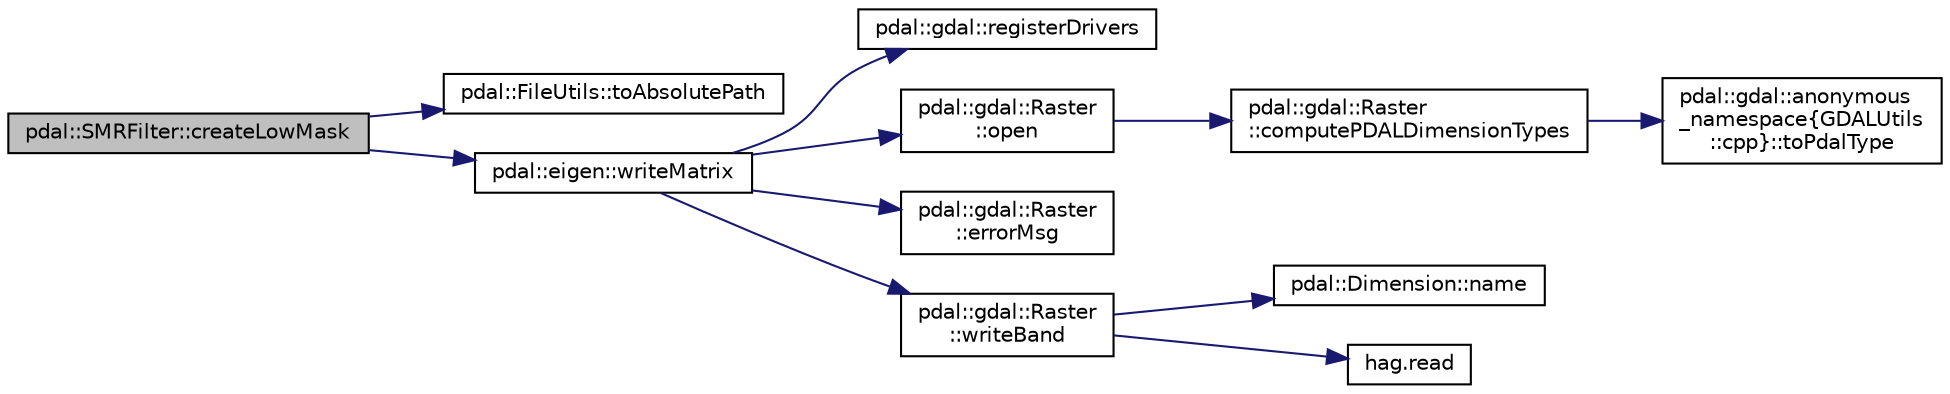 digraph "pdal::SMRFilter::createLowMask"
{
  edge [fontname="Helvetica",fontsize="10",labelfontname="Helvetica",labelfontsize="10"];
  node [fontname="Helvetica",fontsize="10",shape=record];
  rankdir="LR";
  Node1 [label="pdal::SMRFilter::createLowMask",height=0.2,width=0.4,color="black", fillcolor="grey75", style="filled", fontcolor="black"];
  Node1 -> Node2 [color="midnightblue",fontsize="10",style="solid",fontname="Helvetica"];
  Node2 [label="pdal::FileUtils::toAbsolutePath",height=0.2,width=0.4,color="black", fillcolor="white", style="filled",URL="$namespacepdal_1_1FileUtils.html#a538c47da3e98daa37d68b568ca849ac9"];
  Node1 -> Node3 [color="midnightblue",fontsize="10",style="solid",fontname="Helvetica"];
  Node3 [label="pdal::eigen::writeMatrix",height=0.2,width=0.4,color="black", fillcolor="white", style="filled",URL="$namespacepdal_1_1eigen.html#a8c61c44faa1808c232cad3aaa7076761"];
  Node3 -> Node4 [color="midnightblue",fontsize="10",style="solid",fontname="Helvetica"];
  Node4 [label="pdal::gdal::registerDrivers",height=0.2,width=0.4,color="black", fillcolor="white", style="filled",URL="$namespacepdal_1_1gdal.html#a35a1ae3b5fe64517230477135fae8569"];
  Node3 -> Node5 [color="midnightblue",fontsize="10",style="solid",fontname="Helvetica"];
  Node5 [label="pdal::gdal::Raster\l::open",height=0.2,width=0.4,color="black", fillcolor="white", style="filled",URL="$classpdal_1_1gdal_1_1Raster.html#a786f113aff9d7035013ecb452453c63f"];
  Node5 -> Node6 [color="midnightblue",fontsize="10",style="solid",fontname="Helvetica"];
  Node6 [label="pdal::gdal::Raster\l::computePDALDimensionTypes",height=0.2,width=0.4,color="black", fillcolor="white", style="filled",URL="$classpdal_1_1gdal_1_1Raster.html#a579b7ee19bb782f215ae7ed2bc9227ff"];
  Node6 -> Node7 [color="midnightblue",fontsize="10",style="solid",fontname="Helvetica"];
  Node7 [label="pdal::gdal::anonymous\l_namespace\{GDALUtils\l::cpp\}::toPdalType",height=0.2,width=0.4,color="black", fillcolor="white", style="filled",URL="$namespacepdal_1_1gdal_1_1anonymous__namespace_02GDALUtils_8cpp_03.html#a5cd4d24a0e9cb19eb9dda7d3c3278a3d"];
  Node3 -> Node8 [color="midnightblue",fontsize="10",style="solid",fontname="Helvetica"];
  Node8 [label="pdal::gdal::Raster\l::errorMsg",height=0.2,width=0.4,color="black", fillcolor="white", style="filled",URL="$classpdal_1_1gdal_1_1Raster.html#aa820961f31df413b678c1dd0c5ccb809"];
  Node3 -> Node9 [color="midnightblue",fontsize="10",style="solid",fontname="Helvetica"];
  Node9 [label="pdal::gdal::Raster\l::writeBand",height=0.2,width=0.4,color="black", fillcolor="white", style="filled",URL="$classpdal_1_1gdal_1_1Raster.html#aa335710203c5b336425570370669355c"];
  Node9 -> Node10 [color="midnightblue",fontsize="10",style="solid",fontname="Helvetica"];
  Node10 [label="pdal::Dimension::name",height=0.2,width=0.4,color="black", fillcolor="white", style="filled",URL="$namespacepdal_1_1Dimension.html#af3176b0b7e6b4be000317846cf7c2718"];
  Node9 -> Node11 [color="midnightblue",fontsize="10",style="solid",fontname="Helvetica"];
  Node11 [label="hag.read",height=0.2,width=0.4,color="black", fillcolor="white", style="filled",URL="$namespacehag.html#acad63bbd5fdda01bf56ff6aae70a0192"];
}
